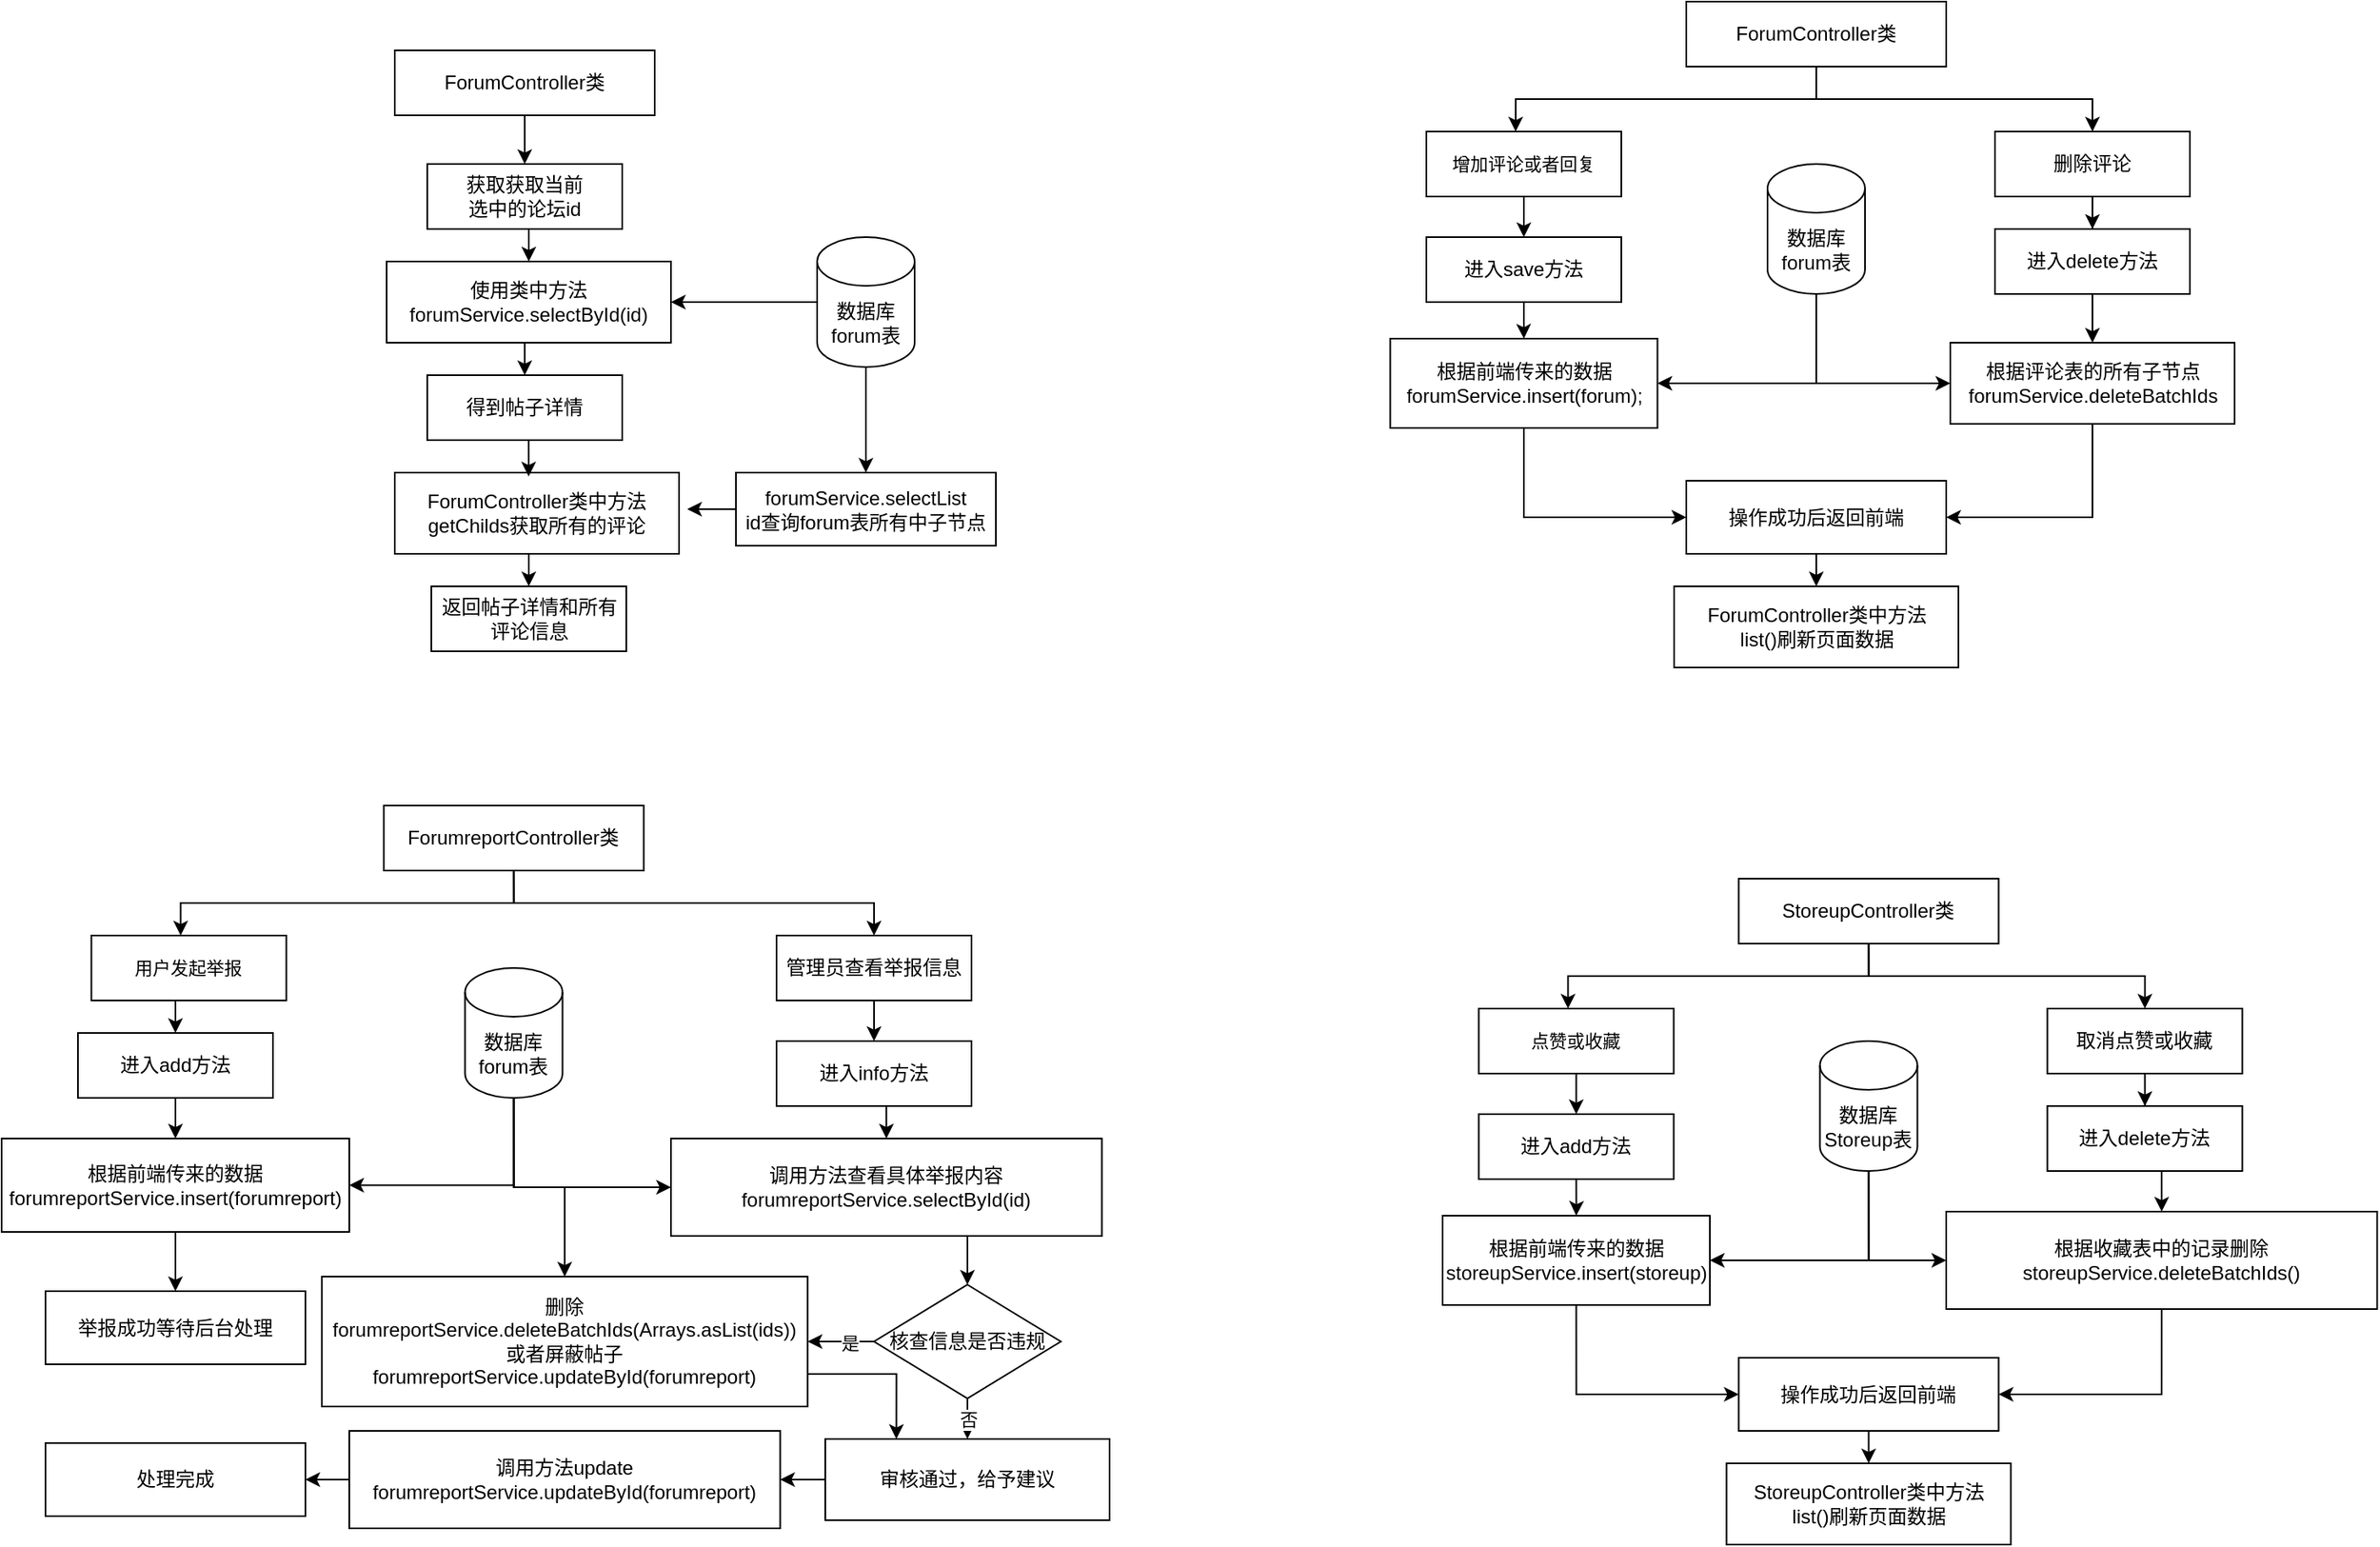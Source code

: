 <mxfile version="26.2.9">
  <diagram name="第 1 页" id="oZDQTB_6RqBUF0dN3zPe">
    <mxGraphModel dx="1190" dy="626" grid="1" gridSize="10" guides="1" tooltips="1" connect="1" arrows="1" fold="1" page="1" pageScale="1" pageWidth="827" pageHeight="1169" math="0" shadow="0">
      <root>
        <mxCell id="0" />
        <mxCell id="1" parent="0" />
        <mxCell id="2oKZ8NTr9hI1ohtRmm7n-9" style="edgeStyle=orthogonalEdgeStyle;rounded=0;orthogonalLoop=1;jettySize=auto;html=1;exitX=0.5;exitY=1;exitDx=0;exitDy=0;entryX=0.5;entryY=0;entryDx=0;entryDy=0;" edge="1" parent="1" source="2oKZ8NTr9hI1ohtRmm7n-2" target="2oKZ8NTr9hI1ohtRmm7n-3">
          <mxGeometry relative="1" as="geometry" />
        </mxCell>
        <mxCell id="2oKZ8NTr9hI1ohtRmm7n-2" value="&lt;div&gt;ForumController类&lt;/div&gt;" style="rounded=0;whiteSpace=wrap;html=1;" vertex="1" parent="1">
          <mxGeometry x="315" y="90" width="160" height="40" as="geometry" />
        </mxCell>
        <mxCell id="2oKZ8NTr9hI1ohtRmm7n-10" style="edgeStyle=orthogonalEdgeStyle;rounded=0;orthogonalLoop=1;jettySize=auto;html=1;exitX=0.5;exitY=1;exitDx=0;exitDy=0;entryX=0.5;entryY=0;entryDx=0;entryDy=0;" edge="1" parent="1" source="2oKZ8NTr9hI1ohtRmm7n-3" target="2oKZ8NTr9hI1ohtRmm7n-4">
          <mxGeometry relative="1" as="geometry" />
        </mxCell>
        <mxCell id="2oKZ8NTr9hI1ohtRmm7n-3" value="获取获取当前&lt;div&gt;选中的论坛id&lt;/div&gt;" style="rounded=0;whiteSpace=wrap;html=1;" vertex="1" parent="1">
          <mxGeometry x="335" y="160" width="120" height="40" as="geometry" />
        </mxCell>
        <mxCell id="2oKZ8NTr9hI1ohtRmm7n-12" style="edgeStyle=orthogonalEdgeStyle;rounded=0;orthogonalLoop=1;jettySize=auto;html=1;exitX=0.5;exitY=1;exitDx=0;exitDy=0;entryX=0.5;entryY=0;entryDx=0;entryDy=0;" edge="1" parent="1" source="2oKZ8NTr9hI1ohtRmm7n-4" target="2oKZ8NTr9hI1ohtRmm7n-6">
          <mxGeometry relative="1" as="geometry" />
        </mxCell>
        <mxCell id="2oKZ8NTr9hI1ohtRmm7n-4" value="使用类中方法forumService.selectById(id)" style="rounded=0;whiteSpace=wrap;html=1;" vertex="1" parent="1">
          <mxGeometry x="310" y="220" width="175" height="50" as="geometry" />
        </mxCell>
        <mxCell id="2oKZ8NTr9hI1ohtRmm7n-6" value="&lt;div&gt;得到帖子详情&lt;/div&gt;" style="rounded=0;whiteSpace=wrap;html=1;" vertex="1" parent="1">
          <mxGeometry x="335" y="290" width="120" height="40" as="geometry" />
        </mxCell>
        <mxCell id="2oKZ8NTr9hI1ohtRmm7n-8" style="edgeStyle=orthogonalEdgeStyle;rounded=0;orthogonalLoop=1;jettySize=auto;html=1;exitX=0;exitY=0.5;exitDx=0;exitDy=0;exitPerimeter=0;entryX=1;entryY=0.5;entryDx=0;entryDy=0;" edge="1" parent="1" source="2oKZ8NTr9hI1ohtRmm7n-7" target="2oKZ8NTr9hI1ohtRmm7n-4">
          <mxGeometry relative="1" as="geometry" />
        </mxCell>
        <mxCell id="2oKZ8NTr9hI1ohtRmm7n-19" style="edgeStyle=orthogonalEdgeStyle;rounded=0;orthogonalLoop=1;jettySize=auto;html=1;exitX=0.5;exitY=1;exitDx=0;exitDy=0;exitPerimeter=0;" edge="1" parent="1" source="2oKZ8NTr9hI1ohtRmm7n-7" target="2oKZ8NTr9hI1ohtRmm7n-15">
          <mxGeometry relative="1" as="geometry" />
        </mxCell>
        <mxCell id="2oKZ8NTr9hI1ohtRmm7n-7" value="数据库&lt;div&gt;forum表&lt;/div&gt;" style="shape=cylinder3;whiteSpace=wrap;html=1;boundedLbl=1;backgroundOutline=1;size=15;" vertex="1" parent="1">
          <mxGeometry x="575" y="205" width="60" height="80" as="geometry" />
        </mxCell>
        <mxCell id="2oKZ8NTr9hI1ohtRmm7n-21" style="edgeStyle=orthogonalEdgeStyle;rounded=0;orthogonalLoop=1;jettySize=auto;html=1;exitX=0.5;exitY=1;exitDx=0;exitDy=0;entryX=0.5;entryY=0;entryDx=0;entryDy=0;" edge="1" parent="1" source="2oKZ8NTr9hI1ohtRmm7n-14" target="2oKZ8NTr9hI1ohtRmm7n-17">
          <mxGeometry relative="1" as="geometry" />
        </mxCell>
        <mxCell id="2oKZ8NTr9hI1ohtRmm7n-14" value="ForumController类中方法&lt;div&gt;getChilds获取所有的评论&lt;/div&gt;" style="rounded=0;whiteSpace=wrap;html=1;" vertex="1" parent="1">
          <mxGeometry x="315" y="350" width="175" height="50" as="geometry" />
        </mxCell>
        <mxCell id="2oKZ8NTr9hI1ohtRmm7n-23" style="edgeStyle=orthogonalEdgeStyle;rounded=0;orthogonalLoop=1;jettySize=auto;html=1;exitX=0;exitY=0.5;exitDx=0;exitDy=0;" edge="1" parent="1" source="2oKZ8NTr9hI1ohtRmm7n-15">
          <mxGeometry relative="1" as="geometry">
            <mxPoint x="495" y="372.333" as="targetPoint" />
          </mxGeometry>
        </mxCell>
        <mxCell id="2oKZ8NTr9hI1ohtRmm7n-15" value="forumService.selectList&lt;div&gt;id查询forum表所有中子节点&lt;/div&gt;" style="rounded=0;whiteSpace=wrap;html=1;" vertex="1" parent="1">
          <mxGeometry x="525" y="350" width="160" height="45" as="geometry" />
        </mxCell>
        <mxCell id="2oKZ8NTr9hI1ohtRmm7n-17" value="返回帖子详情和所有评论信息" style="rounded=0;whiteSpace=wrap;html=1;" vertex="1" parent="1">
          <mxGeometry x="337.5" y="420" width="120" height="40" as="geometry" />
        </mxCell>
        <mxCell id="2oKZ8NTr9hI1ohtRmm7n-18" style="edgeStyle=orthogonalEdgeStyle;rounded=0;orthogonalLoop=1;jettySize=auto;html=1;exitX=0.5;exitY=1;exitDx=0;exitDy=0;entryX=0.471;entryY=0.047;entryDx=0;entryDy=0;entryPerimeter=0;" edge="1" parent="1" source="2oKZ8NTr9hI1ohtRmm7n-6" target="2oKZ8NTr9hI1ohtRmm7n-14">
          <mxGeometry relative="1" as="geometry" />
        </mxCell>
        <mxCell id="2oKZ8NTr9hI1ohtRmm7n-24" style="edgeStyle=orthogonalEdgeStyle;rounded=0;orthogonalLoop=1;jettySize=auto;html=1;exitX=0.5;exitY=1;exitDx=0;exitDy=0;entryX=0.458;entryY=0;entryDx=0;entryDy=0;entryPerimeter=0;" edge="1" parent="1" source="2oKZ8NTr9hI1ohtRmm7n-25" target="2oKZ8NTr9hI1ohtRmm7n-44">
          <mxGeometry relative="1" as="geometry" />
        </mxCell>
        <mxCell id="2oKZ8NTr9hI1ohtRmm7n-45" style="edgeStyle=orthogonalEdgeStyle;rounded=0;orthogonalLoop=1;jettySize=auto;html=1;exitX=0.5;exitY=1;exitDx=0;exitDy=0;" edge="1" parent="1" source="2oKZ8NTr9hI1ohtRmm7n-25" target="2oKZ8NTr9hI1ohtRmm7n-41">
          <mxGeometry relative="1" as="geometry" />
        </mxCell>
        <mxCell id="2oKZ8NTr9hI1ohtRmm7n-25" value="&lt;div&gt;ForumController类&lt;/div&gt;" style="rounded=0;whiteSpace=wrap;html=1;" vertex="1" parent="1">
          <mxGeometry x="1110" y="60" width="160" height="40" as="geometry" />
        </mxCell>
        <mxCell id="2oKZ8NTr9hI1ohtRmm7n-48" style="edgeStyle=orthogonalEdgeStyle;rounded=0;orthogonalLoop=1;jettySize=auto;html=1;exitX=0.5;exitY=1;exitDx=0;exitDy=0;" edge="1" parent="1" source="2oKZ8NTr9hI1ohtRmm7n-27" target="2oKZ8NTr9hI1ohtRmm7n-46">
          <mxGeometry relative="1" as="geometry" />
        </mxCell>
        <mxCell id="2oKZ8NTr9hI1ohtRmm7n-27" value="进入save方法" style="rounded=0;whiteSpace=wrap;html=1;" vertex="1" parent="1">
          <mxGeometry x="950" y="205" width="120" height="40" as="geometry" />
        </mxCell>
        <mxCell id="2oKZ8NTr9hI1ohtRmm7n-55" style="edgeStyle=orthogonalEdgeStyle;rounded=0;orthogonalLoop=1;jettySize=auto;html=1;exitX=0.5;exitY=1;exitDx=0;exitDy=0;entryX=1;entryY=0.5;entryDx=0;entryDy=0;" edge="1" parent="1" source="2oKZ8NTr9hI1ohtRmm7n-29" target="2oKZ8NTr9hI1ohtRmm7n-37">
          <mxGeometry relative="1" as="geometry" />
        </mxCell>
        <mxCell id="2oKZ8NTr9hI1ohtRmm7n-29" value="&lt;div&gt;根据评论表的所有子节点&lt;/div&gt;forumService.deleteBatchIds" style="rounded=0;whiteSpace=wrap;html=1;" vertex="1" parent="1">
          <mxGeometry x="1272.5" y="270" width="175" height="50" as="geometry" />
        </mxCell>
        <mxCell id="2oKZ8NTr9hI1ohtRmm7n-30" value="&lt;div&gt;进入delete方法&lt;/div&gt;" style="rounded=0;whiteSpace=wrap;html=1;" vertex="1" parent="1">
          <mxGeometry x="1300" y="200" width="120" height="40" as="geometry" />
        </mxCell>
        <mxCell id="2oKZ8NTr9hI1ohtRmm7n-32" style="edgeStyle=orthogonalEdgeStyle;rounded=0;orthogonalLoop=1;jettySize=auto;html=1;exitX=0.5;exitY=1;exitDx=0;exitDy=0;exitPerimeter=0;entryX=1;entryY=0.5;entryDx=0;entryDy=0;" edge="1" parent="1" source="2oKZ8NTr9hI1ohtRmm7n-33" target="2oKZ8NTr9hI1ohtRmm7n-46">
          <mxGeometry relative="1" as="geometry" />
        </mxCell>
        <mxCell id="2oKZ8NTr9hI1ohtRmm7n-33" value="数据库&lt;div&gt;forum表&lt;/div&gt;" style="shape=cylinder3;whiteSpace=wrap;html=1;boundedLbl=1;backgroundOutline=1;size=15;" vertex="1" parent="1">
          <mxGeometry x="1160" y="160" width="60" height="80" as="geometry" />
        </mxCell>
        <mxCell id="2oKZ8NTr9hI1ohtRmm7n-35" value="ForumController类中方法&lt;div&gt;list()刷新页面数据&lt;/div&gt;" style="rounded=0;whiteSpace=wrap;html=1;" vertex="1" parent="1">
          <mxGeometry x="1102.5" y="420" width="175" height="50" as="geometry" />
        </mxCell>
        <mxCell id="2oKZ8NTr9hI1ohtRmm7n-56" style="edgeStyle=orthogonalEdgeStyle;rounded=0;orthogonalLoop=1;jettySize=auto;html=1;exitX=0.5;exitY=1;exitDx=0;exitDy=0;entryX=0.5;entryY=0;entryDx=0;entryDy=0;" edge="1" parent="1" source="2oKZ8NTr9hI1ohtRmm7n-37" target="2oKZ8NTr9hI1ohtRmm7n-35">
          <mxGeometry relative="1" as="geometry" />
        </mxCell>
        <mxCell id="2oKZ8NTr9hI1ohtRmm7n-37" value="操作成功后返回前端" style="rounded=0;whiteSpace=wrap;html=1;" vertex="1" parent="1">
          <mxGeometry x="1110" y="355" width="160" height="45" as="geometry" />
        </mxCell>
        <mxCell id="2oKZ8NTr9hI1ohtRmm7n-58" style="edgeStyle=orthogonalEdgeStyle;rounded=0;orthogonalLoop=1;jettySize=auto;html=1;exitX=0.5;exitY=1;exitDx=0;exitDy=0;" edge="1" parent="1" source="2oKZ8NTr9hI1ohtRmm7n-41" target="2oKZ8NTr9hI1ohtRmm7n-30">
          <mxGeometry relative="1" as="geometry" />
        </mxCell>
        <mxCell id="2oKZ8NTr9hI1ohtRmm7n-41" value="删除评论" style="rounded=0;whiteSpace=wrap;html=1;" vertex="1" parent="1">
          <mxGeometry x="1300" y="140" width="120" height="40" as="geometry" />
        </mxCell>
        <mxCell id="2oKZ8NTr9hI1ohtRmm7n-47" style="edgeStyle=orthogonalEdgeStyle;rounded=0;orthogonalLoop=1;jettySize=auto;html=1;exitX=0.5;exitY=1;exitDx=0;exitDy=0;entryX=0.5;entryY=0;entryDx=0;entryDy=0;" edge="1" parent="1" source="2oKZ8NTr9hI1ohtRmm7n-44" target="2oKZ8NTr9hI1ohtRmm7n-27">
          <mxGeometry relative="1" as="geometry" />
        </mxCell>
        <mxCell id="2oKZ8NTr9hI1ohtRmm7n-44" value="&lt;span style=&quot;font-size: 11px; text-wrap-mode: nowrap; background-color: rgb(255, 255, 255);&quot;&gt;增加评论或者回复&lt;/span&gt;" style="rounded=0;whiteSpace=wrap;html=1;" vertex="1" parent="1">
          <mxGeometry x="950" y="140" width="120" height="40" as="geometry" />
        </mxCell>
        <mxCell id="2oKZ8NTr9hI1ohtRmm7n-54" style="edgeStyle=orthogonalEdgeStyle;rounded=0;orthogonalLoop=1;jettySize=auto;html=1;exitX=0.5;exitY=1;exitDx=0;exitDy=0;entryX=0;entryY=0.5;entryDx=0;entryDy=0;" edge="1" parent="1" source="2oKZ8NTr9hI1ohtRmm7n-46" target="2oKZ8NTr9hI1ohtRmm7n-37">
          <mxGeometry relative="1" as="geometry" />
        </mxCell>
        <mxCell id="2oKZ8NTr9hI1ohtRmm7n-46" value="&lt;div&gt;根据前端传来的数据&lt;/div&gt;forumService.insert(forum);" style="rounded=0;whiteSpace=wrap;html=1;" vertex="1" parent="1">
          <mxGeometry x="927.75" y="267.5" width="164.5" height="55" as="geometry" />
        </mxCell>
        <mxCell id="2oKZ8NTr9hI1ohtRmm7n-49" style="edgeStyle=orthogonalEdgeStyle;rounded=0;orthogonalLoop=1;jettySize=auto;html=1;exitX=0.5;exitY=1;exitDx=0;exitDy=0;exitPerimeter=0;entryX=0;entryY=0.5;entryDx=0;entryDy=0;" edge="1" parent="1" source="2oKZ8NTr9hI1ohtRmm7n-33" target="2oKZ8NTr9hI1ohtRmm7n-29">
          <mxGeometry relative="1" as="geometry">
            <mxPoint x="1200" y="310" as="targetPoint" />
          </mxGeometry>
        </mxCell>
        <mxCell id="2oKZ8NTr9hI1ohtRmm7n-52" style="edgeStyle=orthogonalEdgeStyle;rounded=0;orthogonalLoop=1;jettySize=auto;html=1;exitX=0.5;exitY=1;exitDx=0;exitDy=0;entryX=0.5;entryY=0;entryDx=0;entryDy=0;" edge="1" parent="1" source="2oKZ8NTr9hI1ohtRmm7n-30" target="2oKZ8NTr9hI1ohtRmm7n-29">
          <mxGeometry relative="1" as="geometry" />
        </mxCell>
        <mxCell id="2oKZ8NTr9hI1ohtRmm7n-59" style="edgeStyle=orthogonalEdgeStyle;rounded=0;orthogonalLoop=1;jettySize=auto;html=1;exitX=0.5;exitY=1;exitDx=0;exitDy=0;entryX=0.458;entryY=0;entryDx=0;entryDy=0;entryPerimeter=0;" edge="1" parent="1" source="2oKZ8NTr9hI1ohtRmm7n-61" target="2oKZ8NTr9hI1ohtRmm7n-75">
          <mxGeometry relative="1" as="geometry" />
        </mxCell>
        <mxCell id="2oKZ8NTr9hI1ohtRmm7n-60" style="edgeStyle=orthogonalEdgeStyle;rounded=0;orthogonalLoop=1;jettySize=auto;html=1;exitX=0.5;exitY=1;exitDx=0;exitDy=0;" edge="1" parent="1" source="2oKZ8NTr9hI1ohtRmm7n-61" target="2oKZ8NTr9hI1ohtRmm7n-73">
          <mxGeometry relative="1" as="geometry" />
        </mxCell>
        <mxCell id="2oKZ8NTr9hI1ohtRmm7n-61" value="&lt;div&gt;StoreupController类&lt;/div&gt;" style="rounded=0;whiteSpace=wrap;html=1;" vertex="1" parent="1">
          <mxGeometry x="1142.25" y="600" width="160" height="40" as="geometry" />
        </mxCell>
        <mxCell id="2oKZ8NTr9hI1ohtRmm7n-62" style="edgeStyle=orthogonalEdgeStyle;rounded=0;orthogonalLoop=1;jettySize=auto;html=1;exitX=0.5;exitY=1;exitDx=0;exitDy=0;" edge="1" parent="1" source="2oKZ8NTr9hI1ohtRmm7n-63" target="2oKZ8NTr9hI1ohtRmm7n-77">
          <mxGeometry relative="1" as="geometry" />
        </mxCell>
        <mxCell id="2oKZ8NTr9hI1ohtRmm7n-63" value="进入add方法" style="rounded=0;whiteSpace=wrap;html=1;" vertex="1" parent="1">
          <mxGeometry x="982.25" y="745" width="120" height="40" as="geometry" />
        </mxCell>
        <mxCell id="2oKZ8NTr9hI1ohtRmm7n-64" style="edgeStyle=orthogonalEdgeStyle;rounded=0;orthogonalLoop=1;jettySize=auto;html=1;exitX=0.5;exitY=1;exitDx=0;exitDy=0;entryX=1;entryY=0.5;entryDx=0;entryDy=0;" edge="1" parent="1" source="2oKZ8NTr9hI1ohtRmm7n-65" target="2oKZ8NTr9hI1ohtRmm7n-71">
          <mxGeometry relative="1" as="geometry" />
        </mxCell>
        <mxCell id="2oKZ8NTr9hI1ohtRmm7n-65" value="&lt;div&gt;根据收藏表中的记录删除&lt;/div&gt;storeupService.deleteBatchIds()" style="rounded=0;whiteSpace=wrap;html=1;" vertex="1" parent="1">
          <mxGeometry x="1270" y="805" width="265.25" height="60" as="geometry" />
        </mxCell>
        <mxCell id="2oKZ8NTr9hI1ohtRmm7n-66" value="&lt;div&gt;进入delete方法&lt;/div&gt;" style="rounded=0;whiteSpace=wrap;html=1;" vertex="1" parent="1">
          <mxGeometry x="1332.25" y="740" width="120" height="40" as="geometry" />
        </mxCell>
        <mxCell id="2oKZ8NTr9hI1ohtRmm7n-67" style="edgeStyle=orthogonalEdgeStyle;rounded=0;orthogonalLoop=1;jettySize=auto;html=1;exitX=0.5;exitY=1;exitDx=0;exitDy=0;exitPerimeter=0;entryX=1;entryY=0.5;entryDx=0;entryDy=0;" edge="1" parent="1" source="2oKZ8NTr9hI1ohtRmm7n-68" target="2oKZ8NTr9hI1ohtRmm7n-77">
          <mxGeometry relative="1" as="geometry" />
        </mxCell>
        <mxCell id="2oKZ8NTr9hI1ohtRmm7n-68" value="数据库&lt;br&gt;&lt;div&gt;&lt;span style=&quot;background-color: transparent; color: light-dark(rgb(0, 0, 0), rgb(255, 255, 255));&quot;&gt;Storeup&lt;/span&gt;表&lt;/div&gt;" style="shape=cylinder3;whiteSpace=wrap;html=1;boundedLbl=1;backgroundOutline=1;size=15;" vertex="1" parent="1">
          <mxGeometry x="1192.25" y="700" width="60" height="80" as="geometry" />
        </mxCell>
        <mxCell id="2oKZ8NTr9hI1ohtRmm7n-69" value="StoreupController类中方法&lt;div&gt;list()刷新页面数据&lt;/div&gt;" style="rounded=0;whiteSpace=wrap;html=1;" vertex="1" parent="1">
          <mxGeometry x="1134.75" y="960" width="175" height="50" as="geometry" />
        </mxCell>
        <mxCell id="2oKZ8NTr9hI1ohtRmm7n-70" style="edgeStyle=orthogonalEdgeStyle;rounded=0;orthogonalLoop=1;jettySize=auto;html=1;exitX=0.5;exitY=1;exitDx=0;exitDy=0;entryX=0.5;entryY=0;entryDx=0;entryDy=0;" edge="1" parent="1" source="2oKZ8NTr9hI1ohtRmm7n-71" target="2oKZ8NTr9hI1ohtRmm7n-69">
          <mxGeometry relative="1" as="geometry" />
        </mxCell>
        <mxCell id="2oKZ8NTr9hI1ohtRmm7n-71" value="操作成功后返回前端" style="rounded=0;whiteSpace=wrap;html=1;" vertex="1" parent="1">
          <mxGeometry x="1142.25" y="895" width="160" height="45" as="geometry" />
        </mxCell>
        <mxCell id="2oKZ8NTr9hI1ohtRmm7n-72" style="edgeStyle=orthogonalEdgeStyle;rounded=0;orthogonalLoop=1;jettySize=auto;html=1;exitX=0.5;exitY=1;exitDx=0;exitDy=0;" edge="1" parent="1" source="2oKZ8NTr9hI1ohtRmm7n-73" target="2oKZ8NTr9hI1ohtRmm7n-66">
          <mxGeometry relative="1" as="geometry" />
        </mxCell>
        <mxCell id="2oKZ8NTr9hI1ohtRmm7n-73" value="取消点赞或收藏" style="rounded=0;whiteSpace=wrap;html=1;" vertex="1" parent="1">
          <mxGeometry x="1332.25" y="680" width="120" height="40" as="geometry" />
        </mxCell>
        <mxCell id="2oKZ8NTr9hI1ohtRmm7n-74" style="edgeStyle=orthogonalEdgeStyle;rounded=0;orthogonalLoop=1;jettySize=auto;html=1;exitX=0.5;exitY=1;exitDx=0;exitDy=0;entryX=0.5;entryY=0;entryDx=0;entryDy=0;" edge="1" parent="1" source="2oKZ8NTr9hI1ohtRmm7n-75" target="2oKZ8NTr9hI1ohtRmm7n-63">
          <mxGeometry relative="1" as="geometry" />
        </mxCell>
        <mxCell id="2oKZ8NTr9hI1ohtRmm7n-75" value="&lt;span style=&quot;font-size: 11px; text-wrap-mode: nowrap; background-color: rgb(255, 255, 255);&quot;&gt;点赞或收藏&lt;/span&gt;" style="rounded=0;whiteSpace=wrap;html=1;" vertex="1" parent="1">
          <mxGeometry x="982.25" y="680" width="120" height="40" as="geometry" />
        </mxCell>
        <mxCell id="2oKZ8NTr9hI1ohtRmm7n-76" style="edgeStyle=orthogonalEdgeStyle;rounded=0;orthogonalLoop=1;jettySize=auto;html=1;exitX=0.5;exitY=1;exitDx=0;exitDy=0;entryX=0;entryY=0.5;entryDx=0;entryDy=0;" edge="1" parent="1" source="2oKZ8NTr9hI1ohtRmm7n-77" target="2oKZ8NTr9hI1ohtRmm7n-71">
          <mxGeometry relative="1" as="geometry" />
        </mxCell>
        <mxCell id="2oKZ8NTr9hI1ohtRmm7n-77" value="&lt;div&gt;根据前端传来的数据&lt;/div&gt;storeupService.insert(storeup)" style="rounded=0;whiteSpace=wrap;html=1;" vertex="1" parent="1">
          <mxGeometry x="960" y="807.5" width="164.5" height="55" as="geometry" />
        </mxCell>
        <mxCell id="2oKZ8NTr9hI1ohtRmm7n-78" style="edgeStyle=orthogonalEdgeStyle;rounded=0;orthogonalLoop=1;jettySize=auto;html=1;exitX=0.5;exitY=1;exitDx=0;exitDy=0;exitPerimeter=0;entryX=0;entryY=0.5;entryDx=0;entryDy=0;" edge="1" parent="1" source="2oKZ8NTr9hI1ohtRmm7n-68" target="2oKZ8NTr9hI1ohtRmm7n-65">
          <mxGeometry relative="1" as="geometry">
            <mxPoint x="1232.25" y="850" as="targetPoint" />
          </mxGeometry>
        </mxCell>
        <mxCell id="2oKZ8NTr9hI1ohtRmm7n-79" style="edgeStyle=orthogonalEdgeStyle;rounded=0;orthogonalLoop=1;jettySize=auto;html=1;exitX=0.5;exitY=1;exitDx=0;exitDy=0;entryX=0.5;entryY=0;entryDx=0;entryDy=0;" edge="1" parent="1" source="2oKZ8NTr9hI1ohtRmm7n-66" target="2oKZ8NTr9hI1ohtRmm7n-65">
          <mxGeometry relative="1" as="geometry" />
        </mxCell>
        <mxCell id="2oKZ8NTr9hI1ohtRmm7n-80" style="edgeStyle=orthogonalEdgeStyle;rounded=0;orthogonalLoop=1;jettySize=auto;html=1;exitX=0.5;exitY=1;exitDx=0;exitDy=0;entryX=0.458;entryY=0;entryDx=0;entryDy=0;entryPerimeter=0;" edge="1" parent="1" source="2oKZ8NTr9hI1ohtRmm7n-82" target="2oKZ8NTr9hI1ohtRmm7n-96">
          <mxGeometry relative="1" as="geometry" />
        </mxCell>
        <mxCell id="2oKZ8NTr9hI1ohtRmm7n-81" style="edgeStyle=orthogonalEdgeStyle;rounded=0;orthogonalLoop=1;jettySize=auto;html=1;exitX=0.5;exitY=1;exitDx=0;exitDy=0;" edge="1" parent="1" source="2oKZ8NTr9hI1ohtRmm7n-82" target="2oKZ8NTr9hI1ohtRmm7n-94">
          <mxGeometry relative="1" as="geometry" />
        </mxCell>
        <mxCell id="2oKZ8NTr9hI1ohtRmm7n-82" value="&lt;div&gt;ForumreportController类&lt;/div&gt;" style="rounded=0;whiteSpace=wrap;html=1;" vertex="1" parent="1">
          <mxGeometry x="308.25" y="555" width="160" height="40" as="geometry" />
        </mxCell>
        <mxCell id="2oKZ8NTr9hI1ohtRmm7n-83" style="edgeStyle=orthogonalEdgeStyle;rounded=0;orthogonalLoop=1;jettySize=auto;html=1;exitX=0.5;exitY=1;exitDx=0;exitDy=0;" edge="1" parent="1" source="2oKZ8NTr9hI1ohtRmm7n-84" target="2oKZ8NTr9hI1ohtRmm7n-98">
          <mxGeometry relative="1" as="geometry" />
        </mxCell>
        <mxCell id="2oKZ8NTr9hI1ohtRmm7n-84" value="进入add方法" style="rounded=0;whiteSpace=wrap;html=1;" vertex="1" parent="1">
          <mxGeometry x="120" y="695" width="120" height="40" as="geometry" />
        </mxCell>
        <mxCell id="2oKZ8NTr9hI1ohtRmm7n-125" style="edgeStyle=orthogonalEdgeStyle;rounded=0;orthogonalLoop=1;jettySize=auto;html=1;exitX=0.75;exitY=1;exitDx=0;exitDy=0;entryX=0.5;entryY=0;entryDx=0;entryDy=0;" edge="1" parent="1" source="2oKZ8NTr9hI1ohtRmm7n-86" target="2oKZ8NTr9hI1ohtRmm7n-124">
          <mxGeometry relative="1" as="geometry" />
        </mxCell>
        <mxCell id="2oKZ8NTr9hI1ohtRmm7n-86" value="调用方法查看具体举报内容&lt;div&gt;forumreportService.selectById(id)&lt;/div&gt;" style="rounded=0;whiteSpace=wrap;html=1;" vertex="1" parent="1">
          <mxGeometry x="485" y="760" width="265.25" height="60" as="geometry" />
        </mxCell>
        <mxCell id="2oKZ8NTr9hI1ohtRmm7n-87" value="&lt;div&gt;进入info方法&lt;/div&gt;" style="rounded=0;whiteSpace=wrap;html=1;" vertex="1" parent="1">
          <mxGeometry x="550" y="700" width="120" height="40" as="geometry" />
        </mxCell>
        <mxCell id="2oKZ8NTr9hI1ohtRmm7n-88" style="edgeStyle=orthogonalEdgeStyle;rounded=0;orthogonalLoop=1;jettySize=auto;html=1;exitX=0.5;exitY=1;exitDx=0;exitDy=0;exitPerimeter=0;entryX=1;entryY=0.5;entryDx=0;entryDy=0;" edge="1" parent="1" source="2oKZ8NTr9hI1ohtRmm7n-89" target="2oKZ8NTr9hI1ohtRmm7n-98">
          <mxGeometry relative="1" as="geometry" />
        </mxCell>
        <mxCell id="2oKZ8NTr9hI1ohtRmm7n-131" style="edgeStyle=orthogonalEdgeStyle;rounded=0;orthogonalLoop=1;jettySize=auto;html=1;exitX=0.5;exitY=1;exitDx=0;exitDy=0;exitPerimeter=0;" edge="1" parent="1" source="2oKZ8NTr9hI1ohtRmm7n-89" target="2oKZ8NTr9hI1ohtRmm7n-122">
          <mxGeometry relative="1" as="geometry" />
        </mxCell>
        <mxCell id="2oKZ8NTr9hI1ohtRmm7n-89" value="数据库&lt;div&gt;forum表&lt;/div&gt;" style="shape=cylinder3;whiteSpace=wrap;html=1;boundedLbl=1;backgroundOutline=1;size=15;" vertex="1" parent="1">
          <mxGeometry x="358.25" y="655" width="60" height="80" as="geometry" />
        </mxCell>
        <mxCell id="2oKZ8NTr9hI1ohtRmm7n-127" style="edgeStyle=orthogonalEdgeStyle;rounded=0;orthogonalLoop=1;jettySize=auto;html=1;exitX=0;exitY=0.5;exitDx=0;exitDy=0;entryX=1;entryY=0.5;entryDx=0;entryDy=0;" edge="1" parent="1" source="2oKZ8NTr9hI1ohtRmm7n-90" target="2oKZ8NTr9hI1ohtRmm7n-123">
          <mxGeometry relative="1" as="geometry" />
        </mxCell>
        <mxCell id="2oKZ8NTr9hI1ohtRmm7n-90" value="审核通过，给予建议" style="rounded=0;whiteSpace=wrap;html=1;" vertex="1" parent="1">
          <mxGeometry x="580" y="945" width="175" height="50" as="geometry" />
        </mxCell>
        <mxCell id="2oKZ8NTr9hI1ohtRmm7n-92" value="举报成功等待后台处理" style="rounded=0;whiteSpace=wrap;html=1;" vertex="1" parent="1">
          <mxGeometry x="100" y="854" width="160" height="45" as="geometry" />
        </mxCell>
        <mxCell id="2oKZ8NTr9hI1ohtRmm7n-93" style="edgeStyle=orthogonalEdgeStyle;rounded=0;orthogonalLoop=1;jettySize=auto;html=1;exitX=0.5;exitY=1;exitDx=0;exitDy=0;" edge="1" parent="1" source="2oKZ8NTr9hI1ohtRmm7n-94" target="2oKZ8NTr9hI1ohtRmm7n-87">
          <mxGeometry relative="1" as="geometry" />
        </mxCell>
        <mxCell id="2oKZ8NTr9hI1ohtRmm7n-94" value="管理员查看举报信息" style="rounded=0;whiteSpace=wrap;html=1;" vertex="1" parent="1">
          <mxGeometry x="550" y="635" width="120" height="40" as="geometry" />
        </mxCell>
        <mxCell id="2oKZ8NTr9hI1ohtRmm7n-95" style="edgeStyle=orthogonalEdgeStyle;rounded=0;orthogonalLoop=1;jettySize=auto;html=1;exitX=0.5;exitY=1;exitDx=0;exitDy=0;entryX=0.5;entryY=0;entryDx=0;entryDy=0;" edge="1" parent="1" source="2oKZ8NTr9hI1ohtRmm7n-96" target="2oKZ8NTr9hI1ohtRmm7n-84">
          <mxGeometry relative="1" as="geometry" />
        </mxCell>
        <mxCell id="2oKZ8NTr9hI1ohtRmm7n-96" value="&lt;span style=&quot;font-size: 11px; text-wrap-mode: nowrap; background-color: rgb(255, 255, 255);&quot;&gt;用户发起举报&lt;/span&gt;" style="rounded=0;whiteSpace=wrap;html=1;" vertex="1" parent="1">
          <mxGeometry x="128.25" y="635" width="120" height="40" as="geometry" />
        </mxCell>
        <mxCell id="2oKZ8NTr9hI1ohtRmm7n-97" style="edgeStyle=orthogonalEdgeStyle;rounded=0;orthogonalLoop=1;jettySize=auto;html=1;exitX=0.5;exitY=1;exitDx=0;exitDy=0;entryX=0.5;entryY=0;entryDx=0;entryDy=0;" edge="1" parent="1" source="2oKZ8NTr9hI1ohtRmm7n-98" target="2oKZ8NTr9hI1ohtRmm7n-92">
          <mxGeometry relative="1" as="geometry" />
        </mxCell>
        <mxCell id="2oKZ8NTr9hI1ohtRmm7n-98" value="&lt;div&gt;根据前端传来的数据&lt;/div&gt;forumreportService.insert(forumreport)" style="rounded=0;whiteSpace=wrap;html=1;" vertex="1" parent="1">
          <mxGeometry x="73" y="760" width="214" height="57.5" as="geometry" />
        </mxCell>
        <mxCell id="2oKZ8NTr9hI1ohtRmm7n-99" style="edgeStyle=orthogonalEdgeStyle;rounded=0;orthogonalLoop=1;jettySize=auto;html=1;exitX=0.5;exitY=1;exitDx=0;exitDy=0;exitPerimeter=0;entryX=0;entryY=0.5;entryDx=0;entryDy=0;" edge="1" parent="1" source="2oKZ8NTr9hI1ohtRmm7n-89" target="2oKZ8NTr9hI1ohtRmm7n-86">
          <mxGeometry relative="1" as="geometry">
            <mxPoint x="398.25" y="805" as="targetPoint" />
          </mxGeometry>
        </mxCell>
        <mxCell id="2oKZ8NTr9hI1ohtRmm7n-100" style="edgeStyle=orthogonalEdgeStyle;rounded=0;orthogonalLoop=1;jettySize=auto;html=1;exitX=0.5;exitY=1;exitDx=0;exitDy=0;entryX=0.5;entryY=0;entryDx=0;entryDy=0;" edge="1" parent="1" source="2oKZ8NTr9hI1ohtRmm7n-87" target="2oKZ8NTr9hI1ohtRmm7n-86">
          <mxGeometry relative="1" as="geometry" />
        </mxCell>
        <mxCell id="2oKZ8NTr9hI1ohtRmm7n-136" style="edgeStyle=orthogonalEdgeStyle;rounded=0;orthogonalLoop=1;jettySize=auto;html=1;exitX=1;exitY=0.75;exitDx=0;exitDy=0;entryX=0.25;entryY=0;entryDx=0;entryDy=0;" edge="1" parent="1" source="2oKZ8NTr9hI1ohtRmm7n-122" target="2oKZ8NTr9hI1ohtRmm7n-90">
          <mxGeometry relative="1" as="geometry" />
        </mxCell>
        <mxCell id="2oKZ8NTr9hI1ohtRmm7n-122" value="删除forumreportService.deleteBatchIds(Arrays.asList(ids))&lt;div&gt;或者&lt;span style=&quot;background-color: transparent; color: light-dark(rgb(0, 0, 0), rgb(255, 255, 255));&quot;&gt;屏蔽帖子forumreportService.updateById(forumreport)&lt;/span&gt;&lt;/div&gt;" style="rounded=0;whiteSpace=wrap;html=1;" vertex="1" parent="1">
          <mxGeometry x="270.13" y="845" width="299" height="80" as="geometry" />
        </mxCell>
        <mxCell id="2oKZ8NTr9hI1ohtRmm7n-129" style="edgeStyle=orthogonalEdgeStyle;rounded=0;orthogonalLoop=1;jettySize=auto;html=1;exitX=0;exitY=0.5;exitDx=0;exitDy=0;entryX=1;entryY=0.5;entryDx=0;entryDy=0;" edge="1" parent="1" source="2oKZ8NTr9hI1ohtRmm7n-123" target="2oKZ8NTr9hI1ohtRmm7n-128">
          <mxGeometry relative="1" as="geometry" />
        </mxCell>
        <mxCell id="2oKZ8NTr9hI1ohtRmm7n-123" value="调用方法update&lt;div&gt;forumreportService.updateById(forumreport)&lt;/div&gt;" style="rounded=0;whiteSpace=wrap;html=1;" vertex="1" parent="1">
          <mxGeometry x="287" y="940" width="265.25" height="60" as="geometry" />
        </mxCell>
        <mxCell id="2oKZ8NTr9hI1ohtRmm7n-126" value="否" style="edgeStyle=orthogonalEdgeStyle;rounded=0;orthogonalLoop=1;jettySize=auto;html=1;exitX=0.5;exitY=1;exitDx=0;exitDy=0;entryX=0.5;entryY=0;entryDx=0;entryDy=0;" edge="1" parent="1" source="2oKZ8NTr9hI1ohtRmm7n-124" target="2oKZ8NTr9hI1ohtRmm7n-90">
          <mxGeometry relative="1" as="geometry">
            <Array as="points">
              <mxPoint x="668" y="930" />
              <mxPoint x="668" y="930" />
            </Array>
          </mxGeometry>
        </mxCell>
        <mxCell id="2oKZ8NTr9hI1ohtRmm7n-133" style="edgeStyle=orthogonalEdgeStyle;rounded=0;orthogonalLoop=1;jettySize=auto;html=1;exitX=0;exitY=0.5;exitDx=0;exitDy=0;entryX=1;entryY=0.5;entryDx=0;entryDy=0;" edge="1" parent="1" source="2oKZ8NTr9hI1ohtRmm7n-124" target="2oKZ8NTr9hI1ohtRmm7n-122">
          <mxGeometry relative="1" as="geometry" />
        </mxCell>
        <mxCell id="2oKZ8NTr9hI1ohtRmm7n-135" value="是" style="edgeLabel;html=1;align=center;verticalAlign=middle;resizable=0;points=[];" vertex="1" connectable="0" parent="2oKZ8NTr9hI1ohtRmm7n-133">
          <mxGeometry x="-0.266" y="1" relative="1" as="geometry">
            <mxPoint as="offset" />
          </mxGeometry>
        </mxCell>
        <mxCell id="2oKZ8NTr9hI1ohtRmm7n-124" value="核查信息是否违规" style="rhombus;whiteSpace=wrap;html=1;" vertex="1" parent="1">
          <mxGeometry x="610" y="850" width="115" height="70" as="geometry" />
        </mxCell>
        <mxCell id="2oKZ8NTr9hI1ohtRmm7n-128" value="处理完成" style="rounded=0;whiteSpace=wrap;html=1;" vertex="1" parent="1">
          <mxGeometry x="100" y="947.5" width="160" height="45" as="geometry" />
        </mxCell>
      </root>
    </mxGraphModel>
  </diagram>
</mxfile>
